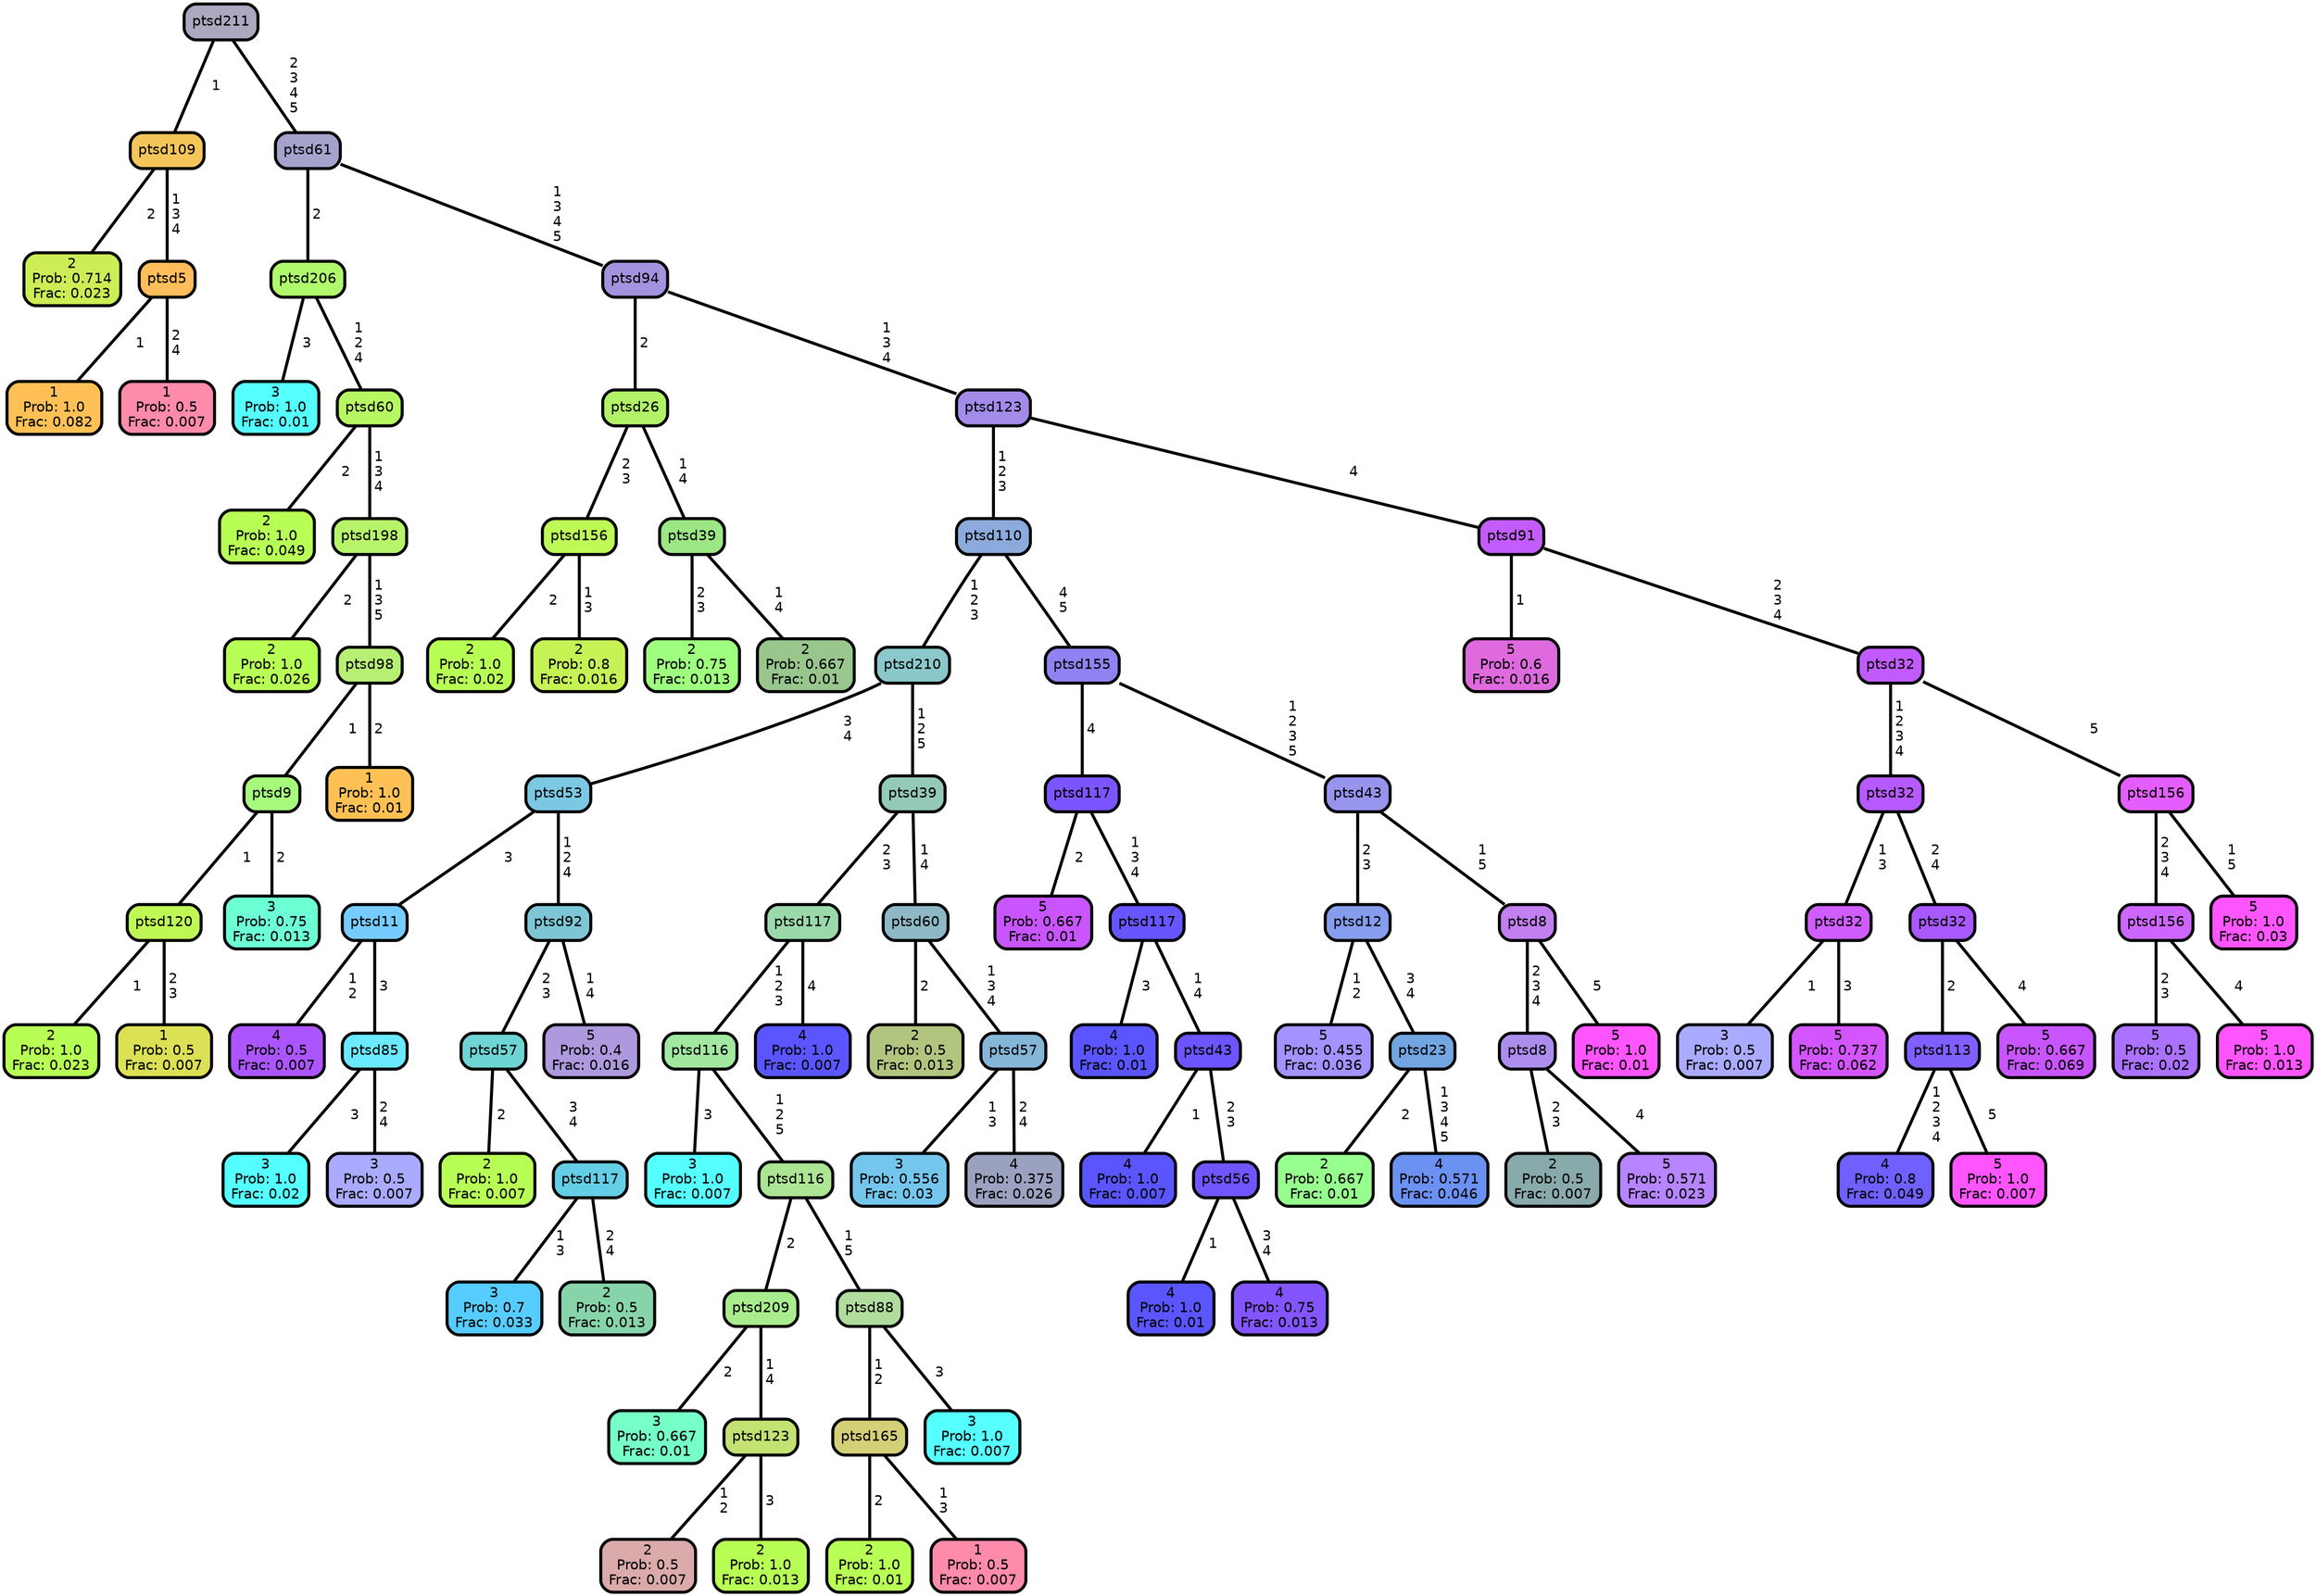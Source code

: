 graph Tree {
node [shape=box, style="filled, rounded",color="black",penwidth="3",fontcolor="black",                 fontname=helvetica] ;
graph [ranksep="0 equally", splines=straight,                 bgcolor=transparent, dpi=60] ;
edge [fontname=helvetica, color=black] ;
0 [label="2
Prob: 0.714
Frac: 0.023", fillcolor="#cced55"] ;
1 [label="ptsd109",href=".//ptsd109.svg", fillcolor="#f4c65a"] ;
2 [label="1
Prob: 1.0
Frac: 0.082", fillcolor="#ffc155"] ;
3 [label="ptsd5",href=".//ptsd5.svg", fillcolor="#ffbd5b"] ;
4 [label="1
Prob: 0.5
Frac: 0.007", fillcolor="#ff8baa"] ;
5 [label="ptsd211",href=".//ptsd211.svg", fillcolor="#aea7c0"] ;
6 [label="3
Prob: 1.0
Frac: 0.01", fillcolor="#55ffff"] ;
7 [label="ptsd206",href=".//ptsd206.svg", fillcolor="#b0f96d"] ;
8 [label="2
Prob: 1.0
Frac: 0.049", fillcolor="#b8ff55"] ;
9 [label="ptsd60",href=".//ptsd60.svg", fillcolor="#b7f862"] ;
10 [label="2
Prob: 1.0
Frac: 0.026", fillcolor="#b8ff55"] ;
11 [label="ptsd198",href=".//ptsd198.svg", fillcolor="#b7f46a"] ;
12 [label="2
Prob: 1.0
Frac: 0.023", fillcolor="#b8ff55"] ;
13 [label="ptsd120",href=".//ptsd120.svg", fillcolor="#bff855"] ;
14 [label="1
Prob: 0.5
Frac: 0.007", fillcolor="#dbe055"] ;
15 [label="ptsd9",href=".//ptsd9.svg", fillcolor="#a6fa7c"] ;
16 [label="3
Prob: 0.75
Frac: 0.013", fillcolor="#6dffd4"] ;
17 [label="ptsd98",href=".//ptsd98.svg", fillcolor="#b7ef74"] ;
18 [label="1
Prob: 1.0
Frac: 0.01", fillcolor="#ffc155"] ;
19 [label="ptsd61",href=".//ptsd61.svg", fillcolor="#a5a3cd"] ;
20 [label="2
Prob: 1.0
Frac: 0.02", fillcolor="#b8ff55"] ;
21 [label="ptsd156",href=".//ptsd156.svg", fillcolor="#bef955"] ;
22 [label="2
Prob: 0.8
Frac: 0.016", fillcolor="#c6f255"] ;
23 [label="ptsd26",href=".//ptsd26.svg", fillcolor="#b1f267"] ;
24 [label="2
Prob: 0.75
Frac: 0.013", fillcolor="#9fff7f"] ;
25 [label="ptsd39",href=".//ptsd39.svg", fillcolor="#9ce685"] ;
26 [label="2
Prob: 0.667
Frac: 0.01", fillcolor="#98c68d"] ;
27 [label="ptsd94",href=".//ptsd94.svg", fillcolor="#a393de"] ;
28 [label="4
Prob: 0.5
Frac: 0.007", fillcolor="#ac55ff"] ;
29 [label="ptsd11",href=".//ptsd11.svg", fillcolor="#77ccff"] ;
30 [label="3
Prob: 1.0
Frac: 0.02", fillcolor="#55ffff"] ;
31 [label="ptsd85",href=".//ptsd85.svg", fillcolor="#6ae9ff"] ;
32 [label="3
Prob: 0.5
Frac: 0.007", fillcolor="#aaaaff"] ;
33 [label="ptsd53",href=".//ptsd53.svg", fillcolor="#7bc8e3"] ;
34 [label="2
Prob: 1.0
Frac: 0.007", fillcolor="#b8ff55"] ;
35 [label="ptsd57",href=".//ptsd57.svg", fillcolor="#6fd4d4"] ;
36 [label="3
Prob: 0.7
Frac: 0.033", fillcolor="#56ccff"] ;
37 [label="ptsd117",href=".//ptsd117.svg", fillcolor="#64cee6"] ;
38 [label="2
Prob: 0.5
Frac: 0.013", fillcolor="#87d4aa"] ;
39 [label="ptsd92",href=".//ptsd92.svg", fillcolor="#7dc6d6"] ;
40 [label="5
Prob: 0.4
Frac: 0.016", fillcolor="#ad99dd"] ;
41 [label="ptsd210",href=".//ptsd210.svg", fillcolor="#8ac8cb"] ;
42 [label="3
Prob: 1.0
Frac: 0.007", fillcolor="#55ffff"] ;
43 [label="ptsd116",href=".//ptsd116.svg", fillcolor="#a2e8a0"] ;
44 [label="3
Prob: 0.667
Frac: 0.01", fillcolor="#76ffc6"] ;
45 [label="ptsd209",href=".//ptsd209.svg", fillcolor="#a9ec8d"] ;
46 [label="2
Prob: 0.5
Frac: 0.007", fillcolor="#dbaaaa"] ;
47 [label="ptsd123",href=".//ptsd123.svg", fillcolor="#c3e271"] ;
48 [label="2
Prob: 1.0
Frac: 0.013", fillcolor="#b8ff55"] ;
49 [label="ptsd116",href=".//ptsd116.svg", fillcolor="#ace594"] ;
50 [label="2
Prob: 1.0
Frac: 0.01", fillcolor="#b8ff55"] ;
51 [label="ptsd165",href=".//ptsd165.svg", fillcolor="#d4d077"] ;
52 [label="1
Prob: 0.5
Frac: 0.007", fillcolor="#ff8baa"] ;
53 [label="ptsd88",href=".//ptsd88.svg", fillcolor="#b0dd9d"] ;
54 [label="3
Prob: 1.0
Frac: 0.007", fillcolor="#55ffff"] ;
55 [label="ptsd117",href=".//ptsd117.svg", fillcolor="#9bd9aa"] ;
56 [label="4
Prob: 1.0
Frac: 0.007", fillcolor="#5a55ff"] ;
57 [label="ptsd39",href=".//ptsd39.svg", fillcolor="#94c8b8"] ;
58 [label="2
Prob: 0.5
Frac: 0.013", fillcolor="#b2c57f"] ;
59 [label="ptsd60",href=".//ptsd60.svg", fillcolor="#8eb8c6"] ;
60 [label="3
Prob: 0.556
Frac: 0.03", fillcolor="#74c6ec"] ;
61 [label="ptsd57",href=".//ptsd57.svg", fillcolor="#85b5d7"] ;
62 [label="4
Prob: 0.375
Frac: 0.026", fillcolor="#9aa2bf"] ;
63 [label="ptsd110",href=".//ptsd110.svg", fillcolor="#8caadc"] ;
64 [label="5
Prob: 0.667
Frac: 0.01", fillcolor="#c855ff"] ;
65 [label="ptsd117",href=".//ptsd117.svg", fillcolor="#7b55ff"] ;
66 [label="4
Prob: 1.0
Frac: 0.01", fillcolor="#5a55ff"] ;
67 [label="ptsd117",href=".//ptsd117.svg", fillcolor="#6755ff"] ;
68 [label="4
Prob: 1.0
Frac: 0.007", fillcolor="#5a55ff"] ;
69 [label="ptsd43",href=".//ptsd43.svg", fillcolor="#6c55ff"] ;
70 [label="4
Prob: 1.0
Frac: 0.01", fillcolor="#5a55ff"] ;
71 [label="ptsd56",href=".//ptsd56.svg", fillcolor="#7155ff"] ;
72 [label="4
Prob: 0.75
Frac: 0.013", fillcolor="#8355ff"] ;
73 [label="ptsd155",href=".//ptsd155.svg", fillcolor="#8f83f2"] ;
74 [label="5
Prob: 0.455
Frac: 0.036", fillcolor="#a392ff"] ;
75 [label="ptsd12",href=".//ptsd12.svg", fillcolor="#859dec"] ;
76 [label="2
Prob: 0.667
Frac: 0.01", fillcolor="#97ff8d"] ;
77 [label="ptsd23",href=".//ptsd23.svg", fillcolor="#72a5e1"] ;
78 [label="4
Prob: 0.571
Frac: 0.046", fillcolor="#6b91f2"] ;
79 [label="ptsd43",href=".//ptsd43.svg", fillcolor="#9794ee"] ;
80 [label="2
Prob: 0.5
Frac: 0.007", fillcolor="#89aaaa"] ;
81 [label="ptsd8",href=".//ptsd8.svg", fillcolor="#ac8dec"] ;
82 [label="5
Prob: 0.571
Frac: 0.023", fillcolor="#b685ff"] ;
83 [label="ptsd8",href=".//ptsd8.svg", fillcolor="#c17ff0"] ;
84 [label="5
Prob: 1.0
Frac: 0.01", fillcolor="#ff55ff"] ;
85 [label="ptsd123",href=".//ptsd123.svg", fillcolor="#a28be9"] ;
86 [label="5
Prob: 0.6
Frac: 0.016", fillcolor="#de6add"] ;
87 [label="ptsd91",href=".//ptsd91.svg", fillcolor="#c35cfc"] ;
88 [label="3
Prob: 0.5
Frac: 0.007", fillcolor="#aaaaff"] ;
89 [label="ptsd32",href=".//ptsd32.svg", fillcolor="#cf5dff"] ;
90 [label="5
Prob: 0.737
Frac: 0.062", fillcolor="#d355ff"] ;
91 [label="ptsd32",href=".//ptsd32.svg", fillcolor="#b65aff"] ;
92 [label="4
Prob: 0.8
Frac: 0.049", fillcolor="#6f60ff"] ;
93 [label="ptsd113",href=".//ptsd113.svg", fillcolor="#805fff"] ;
94 [label="5
Prob: 1.0
Frac: 0.007", fillcolor="#ff55ff"] ;
95 [label="ptsd32",href=".//ptsd32.svg", fillcolor="#a859ff"] ;
96 [label="5
Prob: 0.667
Frac: 0.069", fillcolor="#c855ff"] ;
97 [label="ptsd32",href=".//ptsd32.svg", fillcolor="#c15bff"] ;
98 [label="5
Prob: 0.5
Frac: 0.02", fillcolor="#ab71ff"] ;
99 [label="ptsd156",href=".//ptsd156.svg", fillcolor="#cd66ff"] ;
100 [label="5
Prob: 1.0
Frac: 0.013", fillcolor="#ff55ff"] ;
101 [label="ptsd156",href=".//ptsd156.svg", fillcolor="#e45dff"] ;
102 [label="5
Prob: 1.0
Frac: 0.03", fillcolor="#ff55ff"] ;
1 -- 0 [label=" 2",penwidth=3] ;
1 -- 3 [label=" 1\n 3\n 4",penwidth=3] ;
3 -- 2 [label=" 1",penwidth=3] ;
3 -- 4 [label=" 2\n 4",penwidth=3] ;
5 -- 1 [label=" 1",penwidth=3] ;
5 -- 19 [label=" 2\n 3\n 4\n 5",penwidth=3] ;
7 -- 6 [label=" 3",penwidth=3] ;
7 -- 9 [label=" 1\n 2\n 4",penwidth=3] ;
9 -- 8 [label=" 2",penwidth=3] ;
9 -- 11 [label=" 1\n 3\n 4",penwidth=3] ;
11 -- 10 [label=" 2",penwidth=3] ;
11 -- 17 [label=" 1\n 3\n 5",penwidth=3] ;
13 -- 12 [label=" 1",penwidth=3] ;
13 -- 14 [label=" 2\n 3",penwidth=3] ;
15 -- 13 [label=" 1",penwidth=3] ;
15 -- 16 [label=" 2",penwidth=3] ;
17 -- 15 [label=" 1",penwidth=3] ;
17 -- 18 [label=" 2",penwidth=3] ;
19 -- 7 [label=" 2",penwidth=3] ;
19 -- 27 [label=" 1\n 3\n 4\n 5",penwidth=3] ;
21 -- 20 [label=" 2",penwidth=3] ;
21 -- 22 [label=" 1\n 3",penwidth=3] ;
23 -- 21 [label=" 2\n 3",penwidth=3] ;
23 -- 25 [label=" 1\n 4",penwidth=3] ;
25 -- 24 [label=" 2\n 3",penwidth=3] ;
25 -- 26 [label=" 1\n 4",penwidth=3] ;
27 -- 23 [label=" 2",penwidth=3] ;
27 -- 85 [label=" 1\n 3\n 4",penwidth=3] ;
29 -- 28 [label=" 1\n 2",penwidth=3] ;
29 -- 31 [label=" 3",penwidth=3] ;
31 -- 30 [label=" 3",penwidth=3] ;
31 -- 32 [label=" 2\n 4",penwidth=3] ;
33 -- 29 [label=" 3",penwidth=3] ;
33 -- 39 [label=" 1\n 2\n 4",penwidth=3] ;
35 -- 34 [label=" 2",penwidth=3] ;
35 -- 37 [label=" 3\n 4",penwidth=3] ;
37 -- 36 [label=" 1\n 3",penwidth=3] ;
37 -- 38 [label=" 2\n 4",penwidth=3] ;
39 -- 35 [label=" 2\n 3",penwidth=3] ;
39 -- 40 [label=" 1\n 4",penwidth=3] ;
41 -- 33 [label=" 3\n 4",penwidth=3] ;
41 -- 57 [label=" 1\n 2\n 5",penwidth=3] ;
43 -- 42 [label=" 3",penwidth=3] ;
43 -- 49 [label=" 1\n 2\n 5",penwidth=3] ;
45 -- 44 [label=" 2",penwidth=3] ;
45 -- 47 [label=" 1\n 4",penwidth=3] ;
47 -- 46 [label=" 1\n 2",penwidth=3] ;
47 -- 48 [label=" 3",penwidth=3] ;
49 -- 45 [label=" 2",penwidth=3] ;
49 -- 53 [label=" 1\n 5",penwidth=3] ;
51 -- 50 [label=" 2",penwidth=3] ;
51 -- 52 [label=" 1\n 3",penwidth=3] ;
53 -- 51 [label=" 1\n 2",penwidth=3] ;
53 -- 54 [label=" 3",penwidth=3] ;
55 -- 43 [label=" 1\n 2\n 3",penwidth=3] ;
55 -- 56 [label=" 4",penwidth=3] ;
57 -- 55 [label=" 2\n 3",penwidth=3] ;
57 -- 59 [label=" 1\n 4",penwidth=3] ;
59 -- 58 [label=" 2",penwidth=3] ;
59 -- 61 [label=" 1\n 3\n 4",penwidth=3] ;
61 -- 60 [label=" 1\n 3",penwidth=3] ;
61 -- 62 [label=" 2\n 4",penwidth=3] ;
63 -- 41 [label=" 1\n 2\n 3",penwidth=3] ;
63 -- 73 [label=" 4\n 5",penwidth=3] ;
65 -- 64 [label=" 2",penwidth=3] ;
65 -- 67 [label=" 1\n 3\n 4",penwidth=3] ;
67 -- 66 [label=" 3",penwidth=3] ;
67 -- 69 [label=" 1\n 4",penwidth=3] ;
69 -- 68 [label=" 1",penwidth=3] ;
69 -- 71 [label=" 2\n 3",penwidth=3] ;
71 -- 70 [label=" 1",penwidth=3] ;
71 -- 72 [label=" 3\n 4",penwidth=3] ;
73 -- 65 [label=" 4",penwidth=3] ;
73 -- 79 [label=" 1\n 2\n 3\n 5",penwidth=3] ;
75 -- 74 [label=" 1\n 2",penwidth=3] ;
75 -- 77 [label=" 3\n 4",penwidth=3] ;
77 -- 76 [label=" 2",penwidth=3] ;
77 -- 78 [label=" 1\n 3\n 4\n 5",penwidth=3] ;
79 -- 75 [label=" 2\n 3",penwidth=3] ;
79 -- 83 [label=" 1\n 5",penwidth=3] ;
81 -- 80 [label=" 2\n 3",penwidth=3] ;
81 -- 82 [label=" 4",penwidth=3] ;
83 -- 81 [label=" 2\n 3\n 4",penwidth=3] ;
83 -- 84 [label=" 5",penwidth=3] ;
85 -- 63 [label=" 1\n 2\n 3",penwidth=3] ;
85 -- 87 [label=" 4",penwidth=3] ;
87 -- 86 [label=" 1",penwidth=3] ;
87 -- 97 [label=" 2\n 3\n 4",penwidth=3] ;
89 -- 88 [label=" 1",penwidth=3] ;
89 -- 90 [label=" 3",penwidth=3] ;
91 -- 89 [label=" 1\n 3",penwidth=3] ;
91 -- 95 [label=" 2\n 4",penwidth=3] ;
93 -- 92 [label=" 1\n 2\n 3\n 4",penwidth=3] ;
93 -- 94 [label=" 5",penwidth=3] ;
95 -- 93 [label=" 2",penwidth=3] ;
95 -- 96 [label=" 4",penwidth=3] ;
97 -- 91 [label=" 1\n 2\n 3\n 4",penwidth=3] ;
97 -- 101 [label=" 5",penwidth=3] ;
99 -- 98 [label=" 2\n 3",penwidth=3] ;
99 -- 100 [label=" 4",penwidth=3] ;
101 -- 99 [label=" 2\n 3\n 4",penwidth=3] ;
101 -- 102 [label=" 1\n 5",penwidth=3] ;
{rank = same;}}